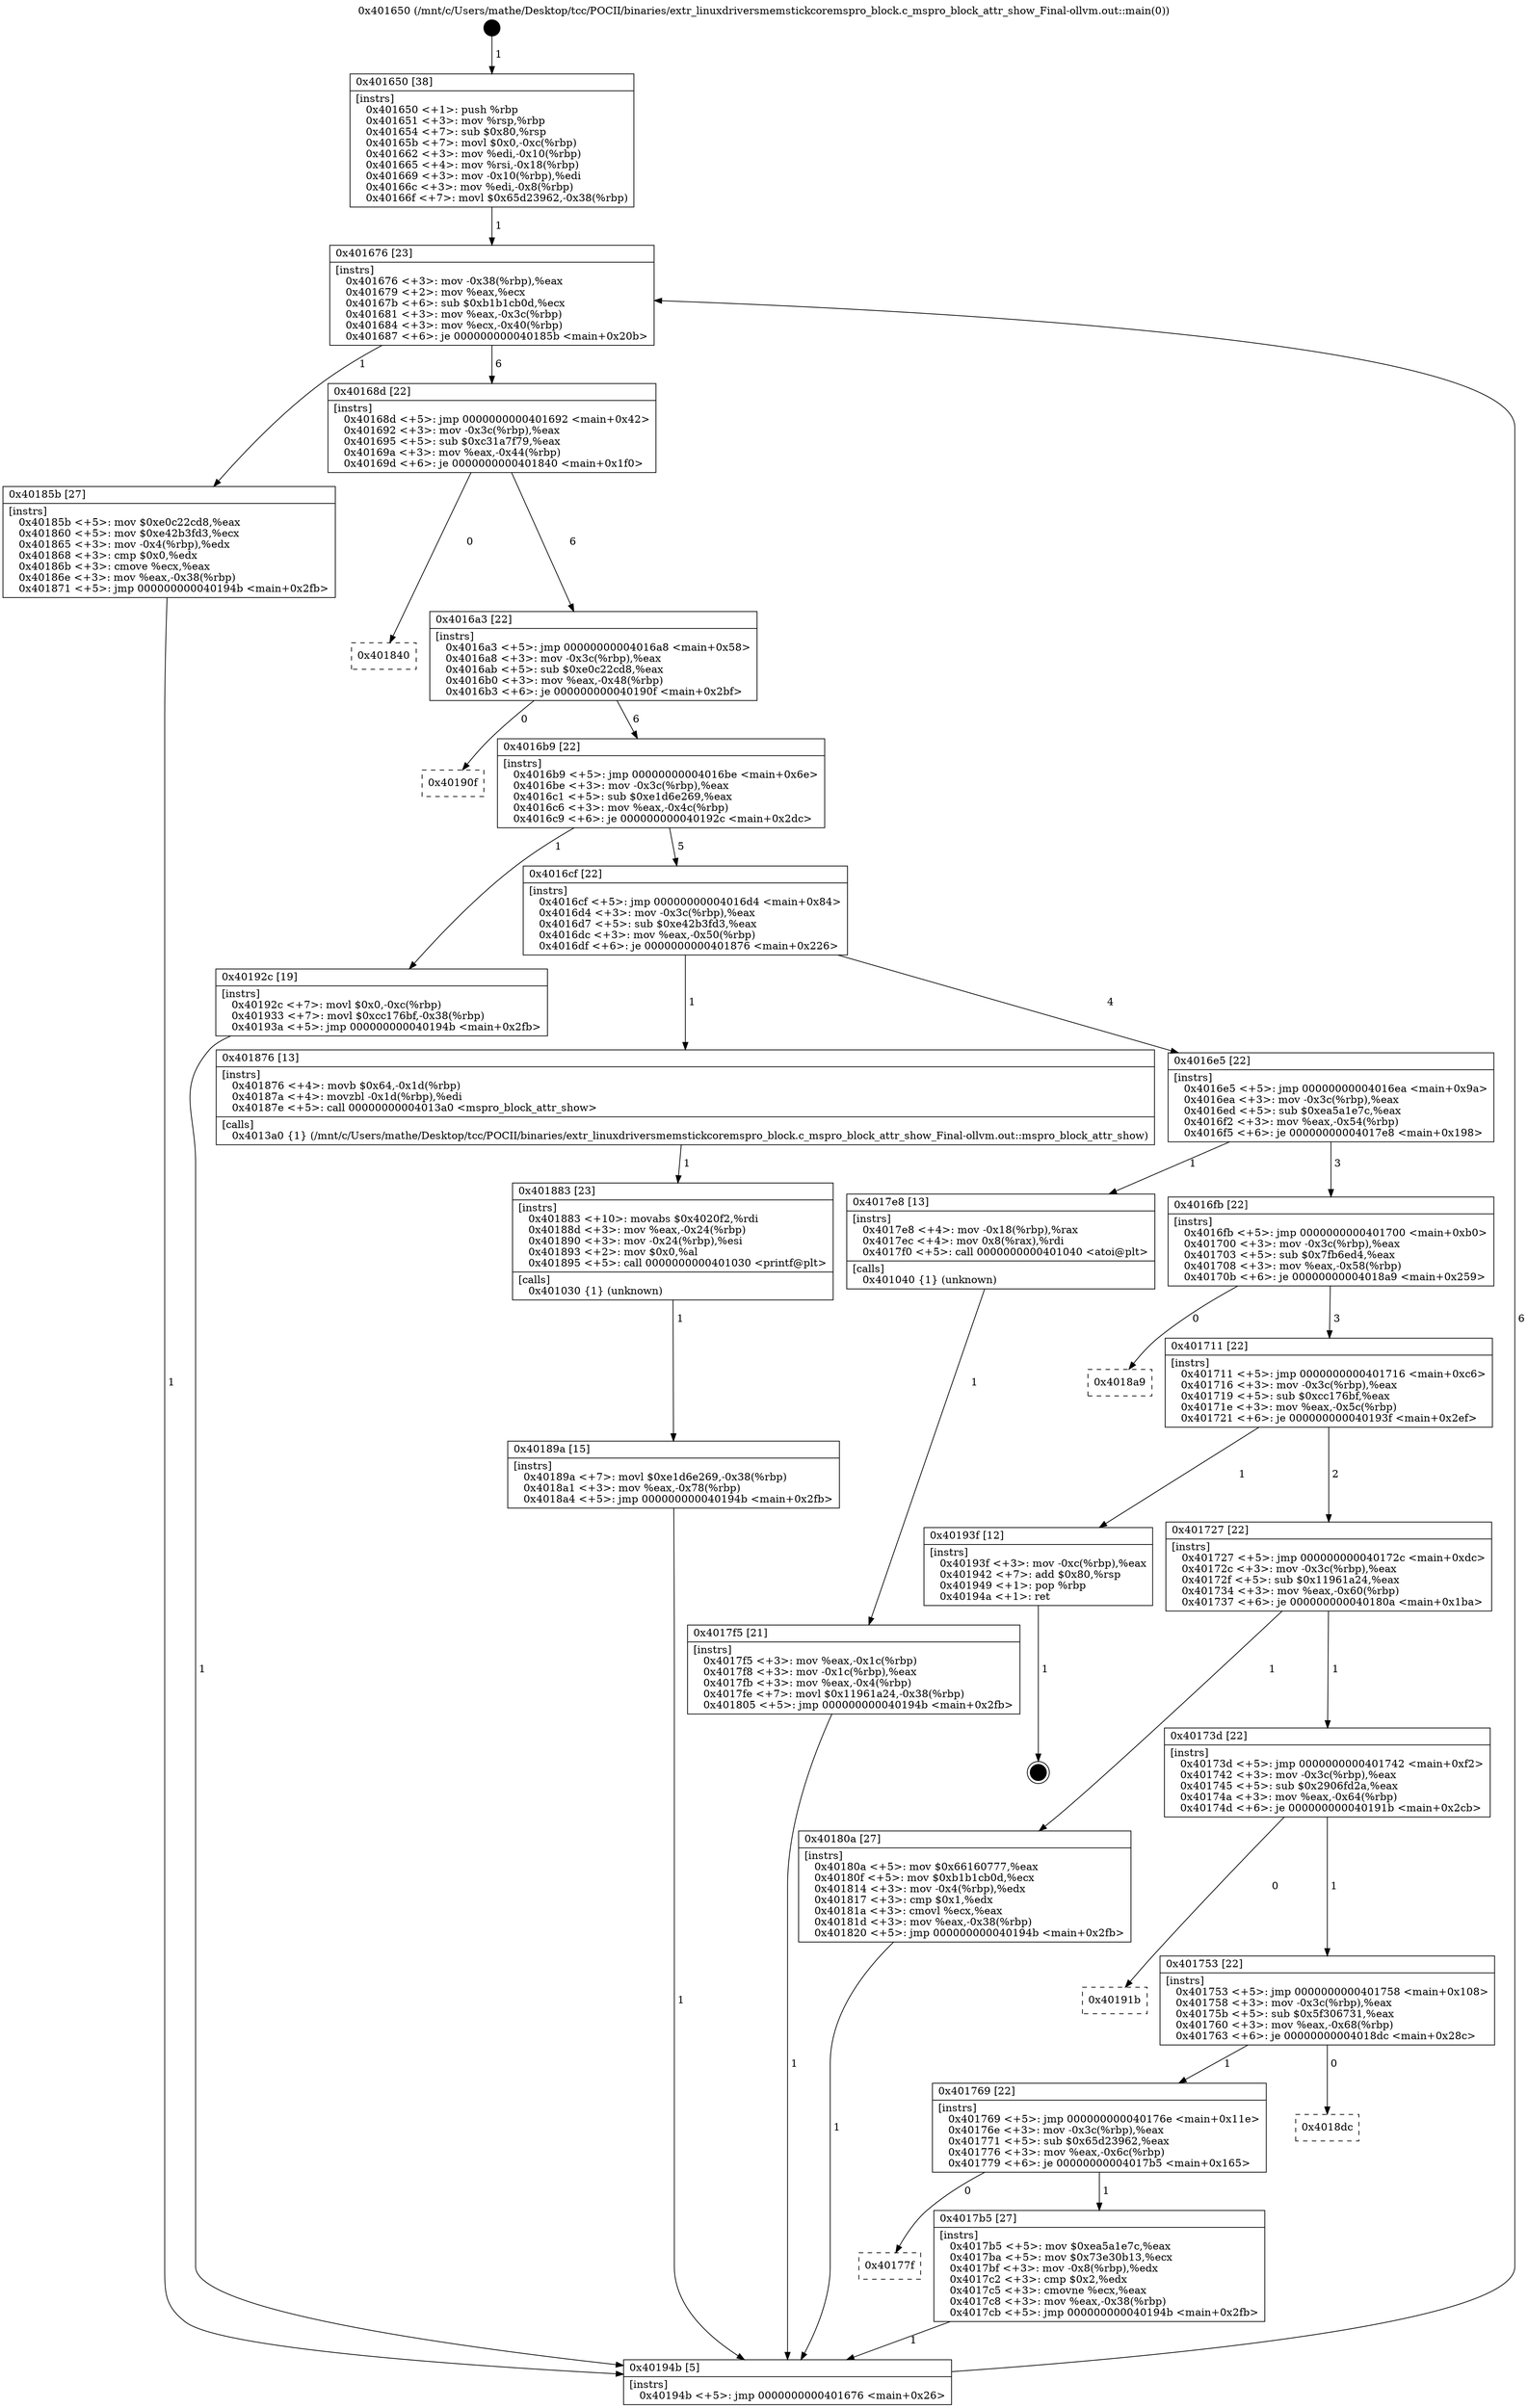 digraph "0x401650" {
  label = "0x401650 (/mnt/c/Users/mathe/Desktop/tcc/POCII/binaries/extr_linuxdriversmemstickcoremspro_block.c_mspro_block_attr_show_Final-ollvm.out::main(0))"
  labelloc = "t"
  node[shape=record]

  Entry [label="",width=0.3,height=0.3,shape=circle,fillcolor=black,style=filled]
  "0x401676" [label="{
     0x401676 [23]\l
     | [instrs]\l
     &nbsp;&nbsp;0x401676 \<+3\>: mov -0x38(%rbp),%eax\l
     &nbsp;&nbsp;0x401679 \<+2\>: mov %eax,%ecx\l
     &nbsp;&nbsp;0x40167b \<+6\>: sub $0xb1b1cb0d,%ecx\l
     &nbsp;&nbsp;0x401681 \<+3\>: mov %eax,-0x3c(%rbp)\l
     &nbsp;&nbsp;0x401684 \<+3\>: mov %ecx,-0x40(%rbp)\l
     &nbsp;&nbsp;0x401687 \<+6\>: je 000000000040185b \<main+0x20b\>\l
  }"]
  "0x40185b" [label="{
     0x40185b [27]\l
     | [instrs]\l
     &nbsp;&nbsp;0x40185b \<+5\>: mov $0xe0c22cd8,%eax\l
     &nbsp;&nbsp;0x401860 \<+5\>: mov $0xe42b3fd3,%ecx\l
     &nbsp;&nbsp;0x401865 \<+3\>: mov -0x4(%rbp),%edx\l
     &nbsp;&nbsp;0x401868 \<+3\>: cmp $0x0,%edx\l
     &nbsp;&nbsp;0x40186b \<+3\>: cmove %ecx,%eax\l
     &nbsp;&nbsp;0x40186e \<+3\>: mov %eax,-0x38(%rbp)\l
     &nbsp;&nbsp;0x401871 \<+5\>: jmp 000000000040194b \<main+0x2fb\>\l
  }"]
  "0x40168d" [label="{
     0x40168d [22]\l
     | [instrs]\l
     &nbsp;&nbsp;0x40168d \<+5\>: jmp 0000000000401692 \<main+0x42\>\l
     &nbsp;&nbsp;0x401692 \<+3\>: mov -0x3c(%rbp),%eax\l
     &nbsp;&nbsp;0x401695 \<+5\>: sub $0xc31a7f79,%eax\l
     &nbsp;&nbsp;0x40169a \<+3\>: mov %eax,-0x44(%rbp)\l
     &nbsp;&nbsp;0x40169d \<+6\>: je 0000000000401840 \<main+0x1f0\>\l
  }"]
  Exit [label="",width=0.3,height=0.3,shape=circle,fillcolor=black,style=filled,peripheries=2]
  "0x401840" [label="{
     0x401840\l
  }", style=dashed]
  "0x4016a3" [label="{
     0x4016a3 [22]\l
     | [instrs]\l
     &nbsp;&nbsp;0x4016a3 \<+5\>: jmp 00000000004016a8 \<main+0x58\>\l
     &nbsp;&nbsp;0x4016a8 \<+3\>: mov -0x3c(%rbp),%eax\l
     &nbsp;&nbsp;0x4016ab \<+5\>: sub $0xe0c22cd8,%eax\l
     &nbsp;&nbsp;0x4016b0 \<+3\>: mov %eax,-0x48(%rbp)\l
     &nbsp;&nbsp;0x4016b3 \<+6\>: je 000000000040190f \<main+0x2bf\>\l
  }"]
  "0x40189a" [label="{
     0x40189a [15]\l
     | [instrs]\l
     &nbsp;&nbsp;0x40189a \<+7\>: movl $0xe1d6e269,-0x38(%rbp)\l
     &nbsp;&nbsp;0x4018a1 \<+3\>: mov %eax,-0x78(%rbp)\l
     &nbsp;&nbsp;0x4018a4 \<+5\>: jmp 000000000040194b \<main+0x2fb\>\l
  }"]
  "0x40190f" [label="{
     0x40190f\l
  }", style=dashed]
  "0x4016b9" [label="{
     0x4016b9 [22]\l
     | [instrs]\l
     &nbsp;&nbsp;0x4016b9 \<+5\>: jmp 00000000004016be \<main+0x6e\>\l
     &nbsp;&nbsp;0x4016be \<+3\>: mov -0x3c(%rbp),%eax\l
     &nbsp;&nbsp;0x4016c1 \<+5\>: sub $0xe1d6e269,%eax\l
     &nbsp;&nbsp;0x4016c6 \<+3\>: mov %eax,-0x4c(%rbp)\l
     &nbsp;&nbsp;0x4016c9 \<+6\>: je 000000000040192c \<main+0x2dc\>\l
  }"]
  "0x401883" [label="{
     0x401883 [23]\l
     | [instrs]\l
     &nbsp;&nbsp;0x401883 \<+10\>: movabs $0x4020f2,%rdi\l
     &nbsp;&nbsp;0x40188d \<+3\>: mov %eax,-0x24(%rbp)\l
     &nbsp;&nbsp;0x401890 \<+3\>: mov -0x24(%rbp),%esi\l
     &nbsp;&nbsp;0x401893 \<+2\>: mov $0x0,%al\l
     &nbsp;&nbsp;0x401895 \<+5\>: call 0000000000401030 \<printf@plt\>\l
     | [calls]\l
     &nbsp;&nbsp;0x401030 \{1\} (unknown)\l
  }"]
  "0x40192c" [label="{
     0x40192c [19]\l
     | [instrs]\l
     &nbsp;&nbsp;0x40192c \<+7\>: movl $0x0,-0xc(%rbp)\l
     &nbsp;&nbsp;0x401933 \<+7\>: movl $0xcc176bf,-0x38(%rbp)\l
     &nbsp;&nbsp;0x40193a \<+5\>: jmp 000000000040194b \<main+0x2fb\>\l
  }"]
  "0x4016cf" [label="{
     0x4016cf [22]\l
     | [instrs]\l
     &nbsp;&nbsp;0x4016cf \<+5\>: jmp 00000000004016d4 \<main+0x84\>\l
     &nbsp;&nbsp;0x4016d4 \<+3\>: mov -0x3c(%rbp),%eax\l
     &nbsp;&nbsp;0x4016d7 \<+5\>: sub $0xe42b3fd3,%eax\l
     &nbsp;&nbsp;0x4016dc \<+3\>: mov %eax,-0x50(%rbp)\l
     &nbsp;&nbsp;0x4016df \<+6\>: je 0000000000401876 \<main+0x226\>\l
  }"]
  "0x4017f5" [label="{
     0x4017f5 [21]\l
     | [instrs]\l
     &nbsp;&nbsp;0x4017f5 \<+3\>: mov %eax,-0x1c(%rbp)\l
     &nbsp;&nbsp;0x4017f8 \<+3\>: mov -0x1c(%rbp),%eax\l
     &nbsp;&nbsp;0x4017fb \<+3\>: mov %eax,-0x4(%rbp)\l
     &nbsp;&nbsp;0x4017fe \<+7\>: movl $0x11961a24,-0x38(%rbp)\l
     &nbsp;&nbsp;0x401805 \<+5\>: jmp 000000000040194b \<main+0x2fb\>\l
  }"]
  "0x401876" [label="{
     0x401876 [13]\l
     | [instrs]\l
     &nbsp;&nbsp;0x401876 \<+4\>: movb $0x64,-0x1d(%rbp)\l
     &nbsp;&nbsp;0x40187a \<+4\>: movzbl -0x1d(%rbp),%edi\l
     &nbsp;&nbsp;0x40187e \<+5\>: call 00000000004013a0 \<mspro_block_attr_show\>\l
     | [calls]\l
     &nbsp;&nbsp;0x4013a0 \{1\} (/mnt/c/Users/mathe/Desktop/tcc/POCII/binaries/extr_linuxdriversmemstickcoremspro_block.c_mspro_block_attr_show_Final-ollvm.out::mspro_block_attr_show)\l
  }"]
  "0x4016e5" [label="{
     0x4016e5 [22]\l
     | [instrs]\l
     &nbsp;&nbsp;0x4016e5 \<+5\>: jmp 00000000004016ea \<main+0x9a\>\l
     &nbsp;&nbsp;0x4016ea \<+3\>: mov -0x3c(%rbp),%eax\l
     &nbsp;&nbsp;0x4016ed \<+5\>: sub $0xea5a1e7c,%eax\l
     &nbsp;&nbsp;0x4016f2 \<+3\>: mov %eax,-0x54(%rbp)\l
     &nbsp;&nbsp;0x4016f5 \<+6\>: je 00000000004017e8 \<main+0x198\>\l
  }"]
  "0x401650" [label="{
     0x401650 [38]\l
     | [instrs]\l
     &nbsp;&nbsp;0x401650 \<+1\>: push %rbp\l
     &nbsp;&nbsp;0x401651 \<+3\>: mov %rsp,%rbp\l
     &nbsp;&nbsp;0x401654 \<+7\>: sub $0x80,%rsp\l
     &nbsp;&nbsp;0x40165b \<+7\>: movl $0x0,-0xc(%rbp)\l
     &nbsp;&nbsp;0x401662 \<+3\>: mov %edi,-0x10(%rbp)\l
     &nbsp;&nbsp;0x401665 \<+4\>: mov %rsi,-0x18(%rbp)\l
     &nbsp;&nbsp;0x401669 \<+3\>: mov -0x10(%rbp),%edi\l
     &nbsp;&nbsp;0x40166c \<+3\>: mov %edi,-0x8(%rbp)\l
     &nbsp;&nbsp;0x40166f \<+7\>: movl $0x65d23962,-0x38(%rbp)\l
  }"]
  "0x4017e8" [label="{
     0x4017e8 [13]\l
     | [instrs]\l
     &nbsp;&nbsp;0x4017e8 \<+4\>: mov -0x18(%rbp),%rax\l
     &nbsp;&nbsp;0x4017ec \<+4\>: mov 0x8(%rax),%rdi\l
     &nbsp;&nbsp;0x4017f0 \<+5\>: call 0000000000401040 \<atoi@plt\>\l
     | [calls]\l
     &nbsp;&nbsp;0x401040 \{1\} (unknown)\l
  }"]
  "0x4016fb" [label="{
     0x4016fb [22]\l
     | [instrs]\l
     &nbsp;&nbsp;0x4016fb \<+5\>: jmp 0000000000401700 \<main+0xb0\>\l
     &nbsp;&nbsp;0x401700 \<+3\>: mov -0x3c(%rbp),%eax\l
     &nbsp;&nbsp;0x401703 \<+5\>: sub $0x7fb6ed4,%eax\l
     &nbsp;&nbsp;0x401708 \<+3\>: mov %eax,-0x58(%rbp)\l
     &nbsp;&nbsp;0x40170b \<+6\>: je 00000000004018a9 \<main+0x259\>\l
  }"]
  "0x40194b" [label="{
     0x40194b [5]\l
     | [instrs]\l
     &nbsp;&nbsp;0x40194b \<+5\>: jmp 0000000000401676 \<main+0x26\>\l
  }"]
  "0x4018a9" [label="{
     0x4018a9\l
  }", style=dashed]
  "0x401711" [label="{
     0x401711 [22]\l
     | [instrs]\l
     &nbsp;&nbsp;0x401711 \<+5\>: jmp 0000000000401716 \<main+0xc6\>\l
     &nbsp;&nbsp;0x401716 \<+3\>: mov -0x3c(%rbp),%eax\l
     &nbsp;&nbsp;0x401719 \<+5\>: sub $0xcc176bf,%eax\l
     &nbsp;&nbsp;0x40171e \<+3\>: mov %eax,-0x5c(%rbp)\l
     &nbsp;&nbsp;0x401721 \<+6\>: je 000000000040193f \<main+0x2ef\>\l
  }"]
  "0x40177f" [label="{
     0x40177f\l
  }", style=dashed]
  "0x40193f" [label="{
     0x40193f [12]\l
     | [instrs]\l
     &nbsp;&nbsp;0x40193f \<+3\>: mov -0xc(%rbp),%eax\l
     &nbsp;&nbsp;0x401942 \<+7\>: add $0x80,%rsp\l
     &nbsp;&nbsp;0x401949 \<+1\>: pop %rbp\l
     &nbsp;&nbsp;0x40194a \<+1\>: ret\l
  }"]
  "0x401727" [label="{
     0x401727 [22]\l
     | [instrs]\l
     &nbsp;&nbsp;0x401727 \<+5\>: jmp 000000000040172c \<main+0xdc\>\l
     &nbsp;&nbsp;0x40172c \<+3\>: mov -0x3c(%rbp),%eax\l
     &nbsp;&nbsp;0x40172f \<+5\>: sub $0x11961a24,%eax\l
     &nbsp;&nbsp;0x401734 \<+3\>: mov %eax,-0x60(%rbp)\l
     &nbsp;&nbsp;0x401737 \<+6\>: je 000000000040180a \<main+0x1ba\>\l
  }"]
  "0x4017b5" [label="{
     0x4017b5 [27]\l
     | [instrs]\l
     &nbsp;&nbsp;0x4017b5 \<+5\>: mov $0xea5a1e7c,%eax\l
     &nbsp;&nbsp;0x4017ba \<+5\>: mov $0x73e30b13,%ecx\l
     &nbsp;&nbsp;0x4017bf \<+3\>: mov -0x8(%rbp),%edx\l
     &nbsp;&nbsp;0x4017c2 \<+3\>: cmp $0x2,%edx\l
     &nbsp;&nbsp;0x4017c5 \<+3\>: cmovne %ecx,%eax\l
     &nbsp;&nbsp;0x4017c8 \<+3\>: mov %eax,-0x38(%rbp)\l
     &nbsp;&nbsp;0x4017cb \<+5\>: jmp 000000000040194b \<main+0x2fb\>\l
  }"]
  "0x40180a" [label="{
     0x40180a [27]\l
     | [instrs]\l
     &nbsp;&nbsp;0x40180a \<+5\>: mov $0x66160777,%eax\l
     &nbsp;&nbsp;0x40180f \<+5\>: mov $0xb1b1cb0d,%ecx\l
     &nbsp;&nbsp;0x401814 \<+3\>: mov -0x4(%rbp),%edx\l
     &nbsp;&nbsp;0x401817 \<+3\>: cmp $0x1,%edx\l
     &nbsp;&nbsp;0x40181a \<+3\>: cmovl %ecx,%eax\l
     &nbsp;&nbsp;0x40181d \<+3\>: mov %eax,-0x38(%rbp)\l
     &nbsp;&nbsp;0x401820 \<+5\>: jmp 000000000040194b \<main+0x2fb\>\l
  }"]
  "0x40173d" [label="{
     0x40173d [22]\l
     | [instrs]\l
     &nbsp;&nbsp;0x40173d \<+5\>: jmp 0000000000401742 \<main+0xf2\>\l
     &nbsp;&nbsp;0x401742 \<+3\>: mov -0x3c(%rbp),%eax\l
     &nbsp;&nbsp;0x401745 \<+5\>: sub $0x2906fd2a,%eax\l
     &nbsp;&nbsp;0x40174a \<+3\>: mov %eax,-0x64(%rbp)\l
     &nbsp;&nbsp;0x40174d \<+6\>: je 000000000040191b \<main+0x2cb\>\l
  }"]
  "0x401769" [label="{
     0x401769 [22]\l
     | [instrs]\l
     &nbsp;&nbsp;0x401769 \<+5\>: jmp 000000000040176e \<main+0x11e\>\l
     &nbsp;&nbsp;0x40176e \<+3\>: mov -0x3c(%rbp),%eax\l
     &nbsp;&nbsp;0x401771 \<+5\>: sub $0x65d23962,%eax\l
     &nbsp;&nbsp;0x401776 \<+3\>: mov %eax,-0x6c(%rbp)\l
     &nbsp;&nbsp;0x401779 \<+6\>: je 00000000004017b5 \<main+0x165\>\l
  }"]
  "0x40191b" [label="{
     0x40191b\l
  }", style=dashed]
  "0x401753" [label="{
     0x401753 [22]\l
     | [instrs]\l
     &nbsp;&nbsp;0x401753 \<+5\>: jmp 0000000000401758 \<main+0x108\>\l
     &nbsp;&nbsp;0x401758 \<+3\>: mov -0x3c(%rbp),%eax\l
     &nbsp;&nbsp;0x40175b \<+5\>: sub $0x5f306731,%eax\l
     &nbsp;&nbsp;0x401760 \<+3\>: mov %eax,-0x68(%rbp)\l
     &nbsp;&nbsp;0x401763 \<+6\>: je 00000000004018dc \<main+0x28c\>\l
  }"]
  "0x4018dc" [label="{
     0x4018dc\l
  }", style=dashed]
  Entry -> "0x401650" [label=" 1"]
  "0x401676" -> "0x40185b" [label=" 1"]
  "0x401676" -> "0x40168d" [label=" 6"]
  "0x40193f" -> Exit [label=" 1"]
  "0x40168d" -> "0x401840" [label=" 0"]
  "0x40168d" -> "0x4016a3" [label=" 6"]
  "0x40192c" -> "0x40194b" [label=" 1"]
  "0x4016a3" -> "0x40190f" [label=" 0"]
  "0x4016a3" -> "0x4016b9" [label=" 6"]
  "0x40189a" -> "0x40194b" [label=" 1"]
  "0x4016b9" -> "0x40192c" [label=" 1"]
  "0x4016b9" -> "0x4016cf" [label=" 5"]
  "0x401883" -> "0x40189a" [label=" 1"]
  "0x4016cf" -> "0x401876" [label=" 1"]
  "0x4016cf" -> "0x4016e5" [label=" 4"]
  "0x401876" -> "0x401883" [label=" 1"]
  "0x4016e5" -> "0x4017e8" [label=" 1"]
  "0x4016e5" -> "0x4016fb" [label=" 3"]
  "0x40185b" -> "0x40194b" [label=" 1"]
  "0x4016fb" -> "0x4018a9" [label=" 0"]
  "0x4016fb" -> "0x401711" [label=" 3"]
  "0x40180a" -> "0x40194b" [label=" 1"]
  "0x401711" -> "0x40193f" [label=" 1"]
  "0x401711" -> "0x401727" [label=" 2"]
  "0x4017f5" -> "0x40194b" [label=" 1"]
  "0x401727" -> "0x40180a" [label=" 1"]
  "0x401727" -> "0x40173d" [label=" 1"]
  "0x4017e8" -> "0x4017f5" [label=" 1"]
  "0x40173d" -> "0x40191b" [label=" 0"]
  "0x40173d" -> "0x401753" [label=" 1"]
  "0x401650" -> "0x401676" [label=" 1"]
  "0x401753" -> "0x4018dc" [label=" 0"]
  "0x401753" -> "0x401769" [label=" 1"]
  "0x40194b" -> "0x401676" [label=" 6"]
  "0x401769" -> "0x4017b5" [label=" 1"]
  "0x401769" -> "0x40177f" [label=" 0"]
  "0x4017b5" -> "0x40194b" [label=" 1"]
}
